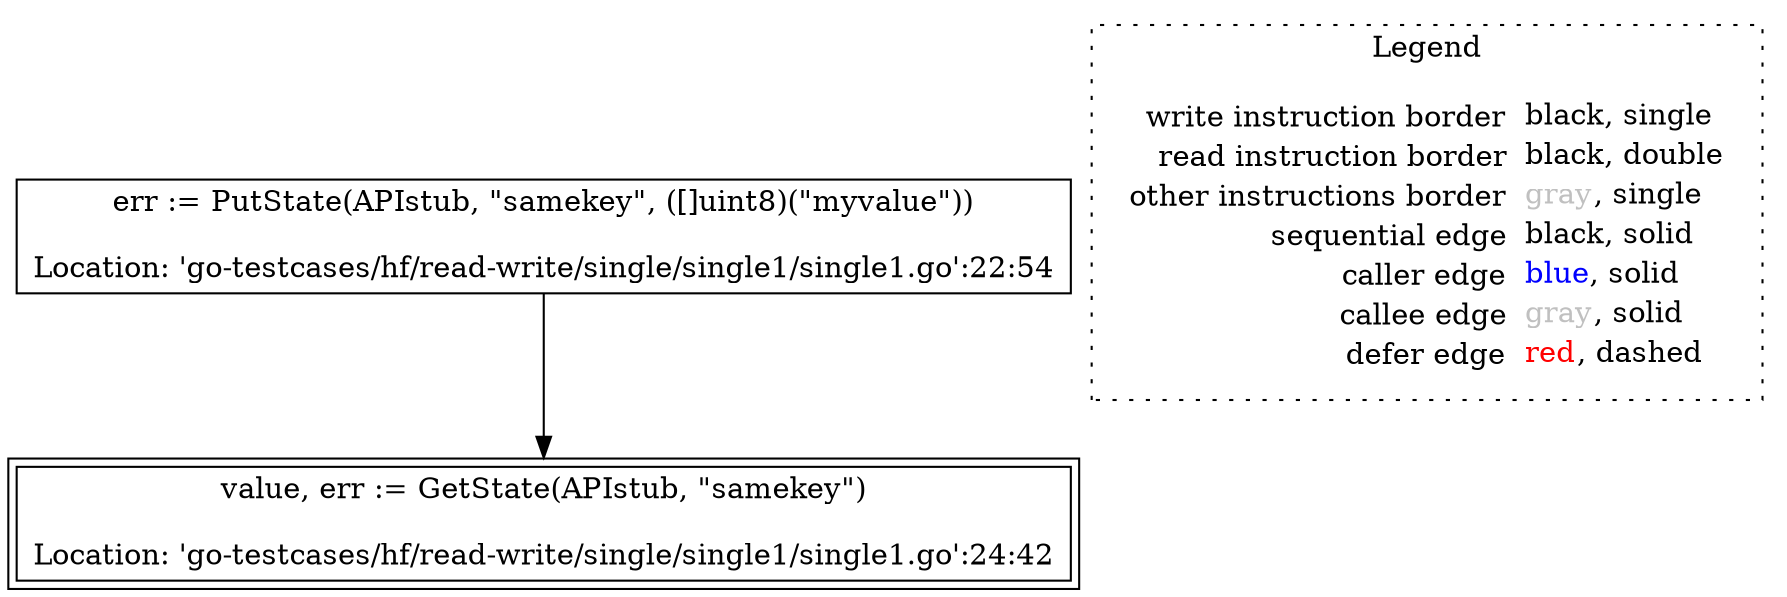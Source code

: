 digraph {
	"node0" [shape="rect",color="black",label=<err := PutState(APIstub, &quot;samekey&quot;, ([]uint8)(&quot;myvalue&quot;))<BR/><BR/>Location: 'go-testcases/hf/read-write/single/single1/single1.go':22:54>];
	"node1" [shape="rect",color="black",peripheries="2",label=<value, err := GetState(APIstub, &quot;samekey&quot;)<BR/><BR/>Location: 'go-testcases/hf/read-write/single/single1/single1.go':24:42>];
	"node0" -> "node1" [color="black"];
subgraph cluster_legend {
	label="Legend";
	style=dotted;
	node [shape=plaintext];
	"legend" [label=<<table border="0" cellpadding="2" cellspacing="0" cellborder="0"><tr><td align="right">write instruction border&nbsp;</td><td align="left"><font color="black">black</font>, single</td></tr><tr><td align="right">read instruction border&nbsp;</td><td align="left"><font color="black">black</font>, double</td></tr><tr><td align="right">other instructions border&nbsp;</td><td align="left"><font color="gray">gray</font>, single</td></tr><tr><td align="right">sequential edge&nbsp;</td><td align="left"><font color="black">black</font>, solid</td></tr><tr><td align="right">caller edge&nbsp;</td><td align="left"><font color="blue">blue</font>, solid</td></tr><tr><td align="right">callee edge&nbsp;</td><td align="left"><font color="gray">gray</font>, solid</td></tr><tr><td align="right">defer edge&nbsp;</td><td align="left"><font color="red">red</font>, dashed</td></tr></table>>];
}

}
